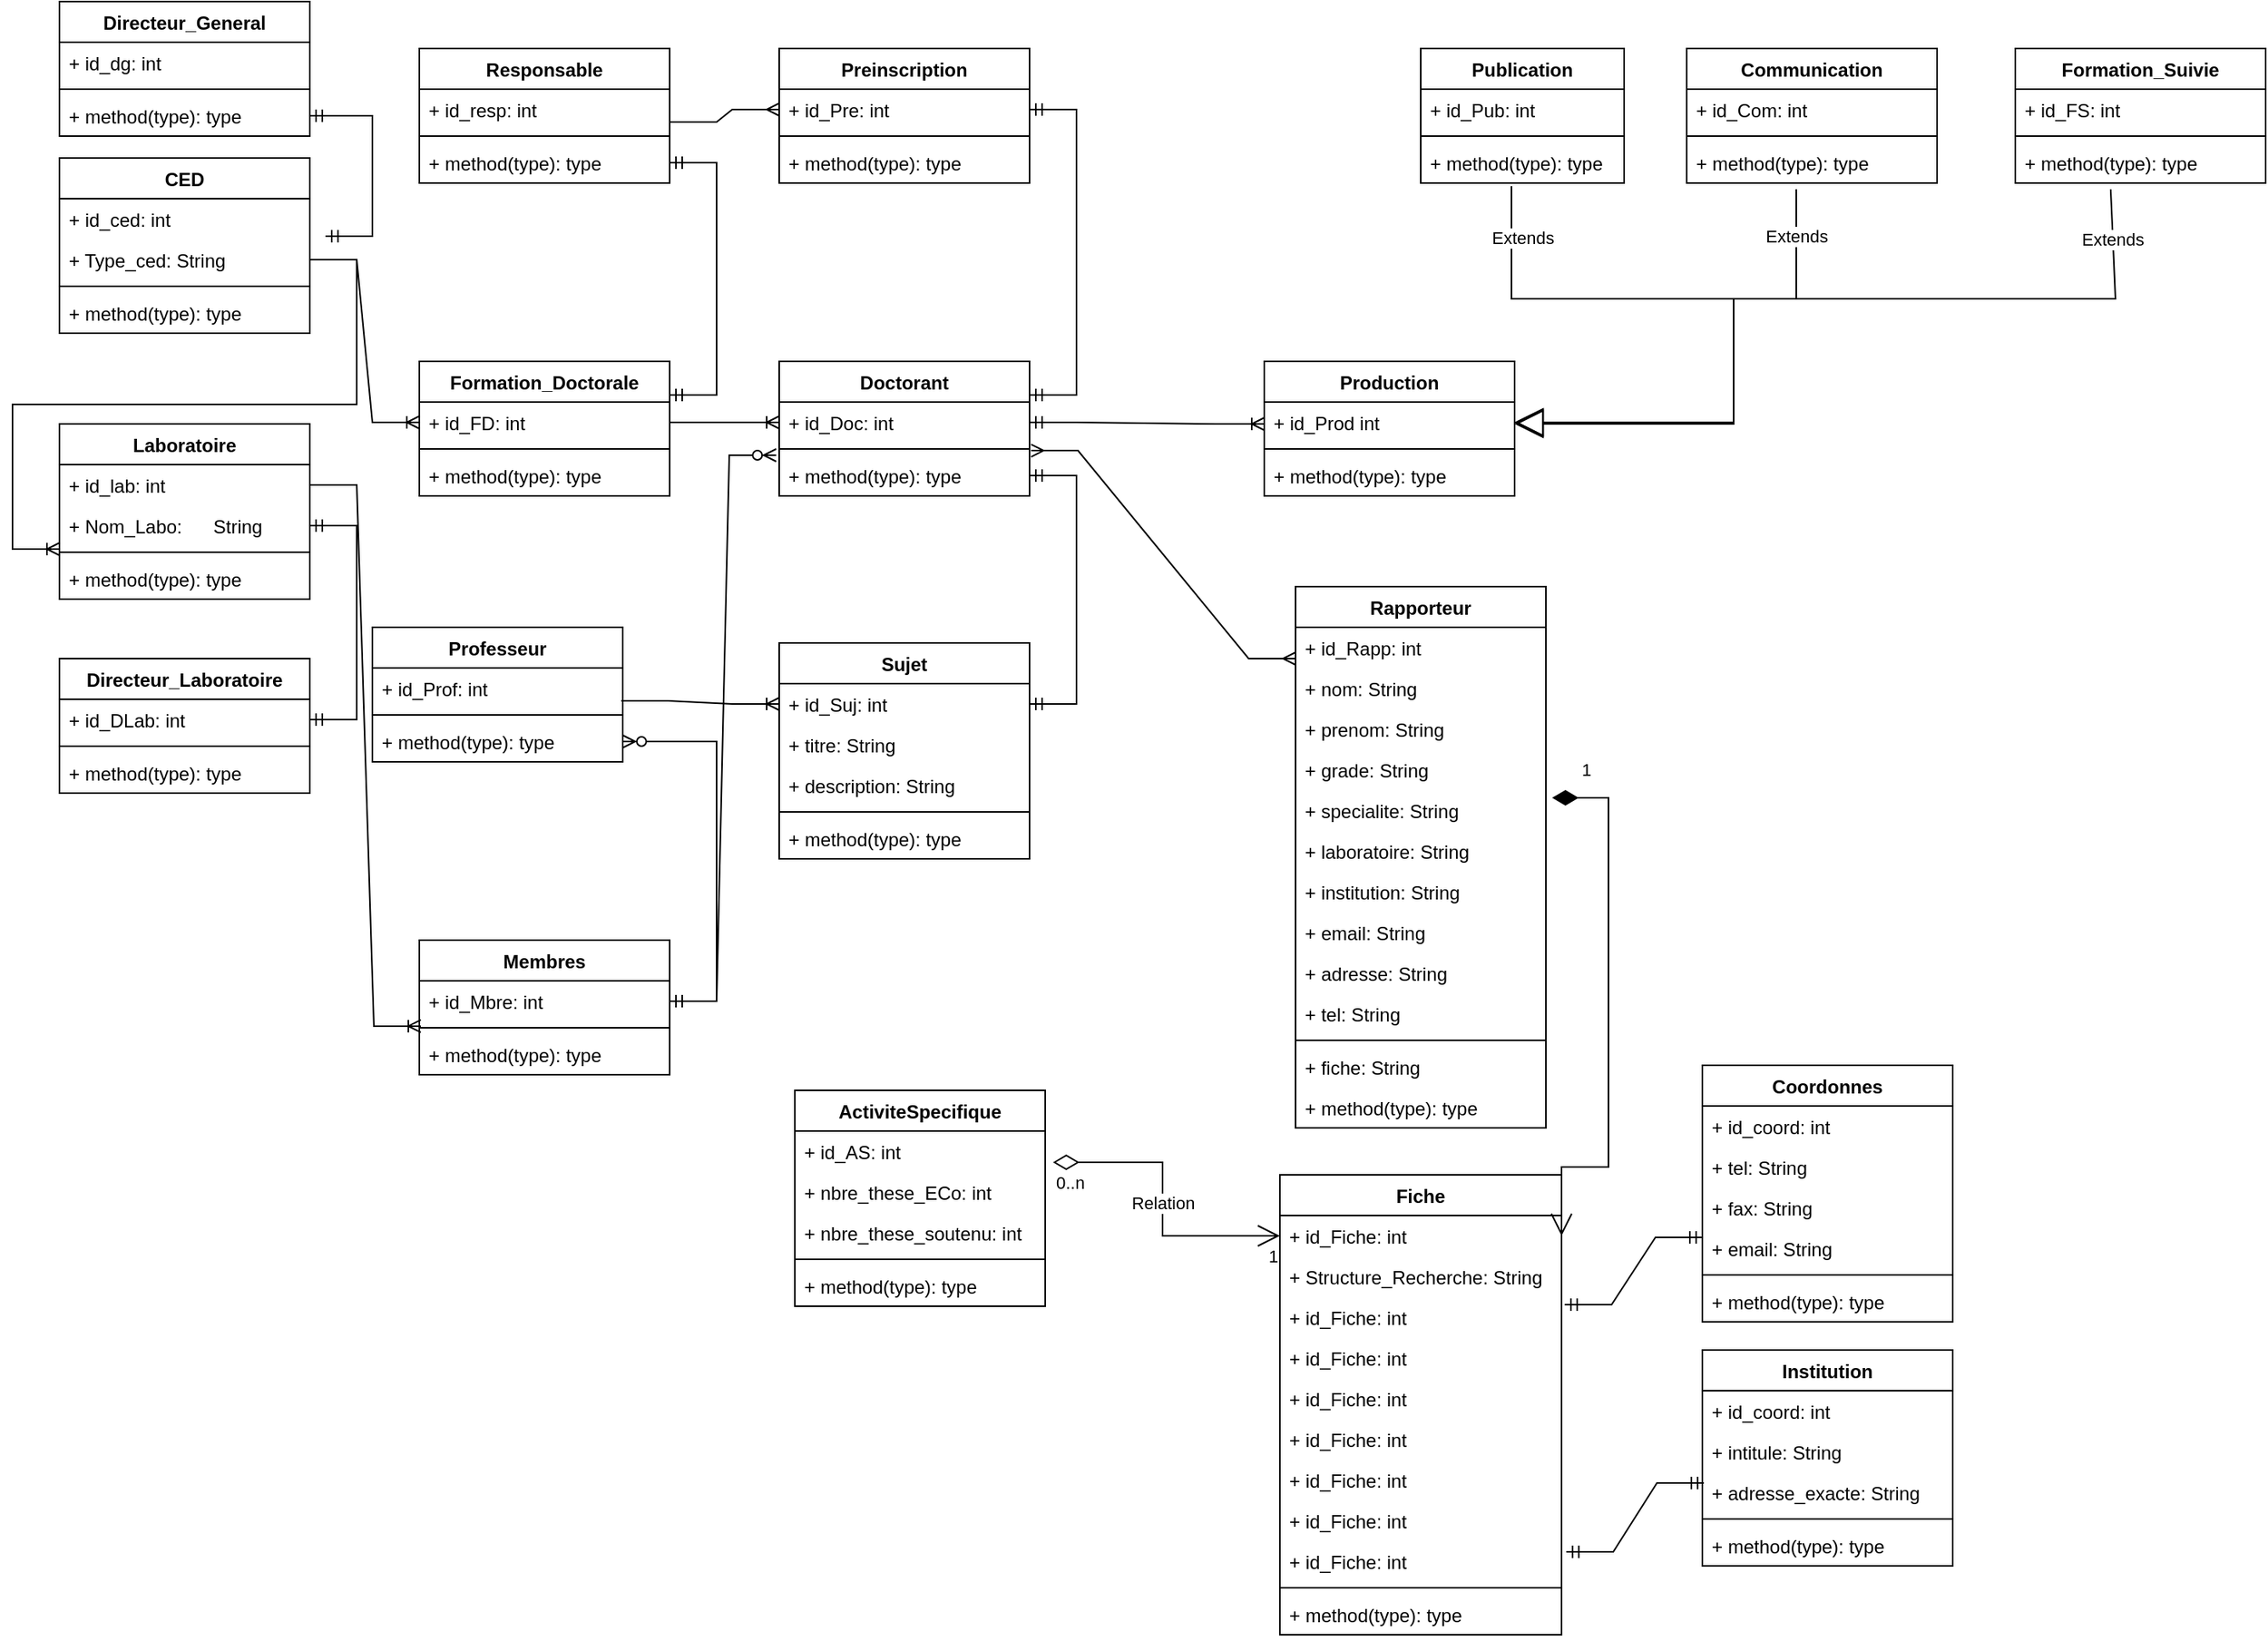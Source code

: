 <mxfile version="17.1.2" type="github"><diagram id="zbmAbCe8-U-l0-in80cV" name="Page-1"><mxGraphModel dx="1695" dy="450" grid="1" gridSize="10" guides="1" tooltips="1" connect="1" arrows="1" fold="1" page="1" pageScale="1" pageWidth="827" pageHeight="1169" math="0" shadow="0"><root><mxCell id="0"/><mxCell id="1" parent="0"/><mxCell id="68MeUXa5rMso412ec3Wg-1" value="Responsable" style="swimlane;fontStyle=1;align=center;verticalAlign=top;childLayout=stackLayout;horizontal=1;startSize=26;horizontalStack=0;resizeParent=1;resizeParentMax=0;resizeLast=0;collapsible=1;marginBottom=0;" vertex="1" parent="1"><mxGeometry x="40" y="190" width="160" height="86" as="geometry"/></mxCell><mxCell id="68MeUXa5rMso412ec3Wg-2" value="+ id_resp: int" style="text;strokeColor=none;fillColor=none;align=left;verticalAlign=top;spacingLeft=4;spacingRight=4;overflow=hidden;rotatable=0;points=[[0,0.5],[1,0.5]];portConstraint=eastwest;" vertex="1" parent="68MeUXa5rMso412ec3Wg-1"><mxGeometry y="26" width="160" height="26" as="geometry"/></mxCell><mxCell id="68MeUXa5rMso412ec3Wg-3" value="" style="line;strokeWidth=1;fillColor=none;align=left;verticalAlign=middle;spacingTop=-1;spacingLeft=3;spacingRight=3;rotatable=0;labelPosition=right;points=[];portConstraint=eastwest;" vertex="1" parent="68MeUXa5rMso412ec3Wg-1"><mxGeometry y="52" width="160" height="8" as="geometry"/></mxCell><mxCell id="68MeUXa5rMso412ec3Wg-4" value="+ method(type): type" style="text;strokeColor=none;fillColor=none;align=left;verticalAlign=top;spacingLeft=4;spacingRight=4;overflow=hidden;rotatable=0;points=[[0,0.5],[1,0.5]];portConstraint=eastwest;" vertex="1" parent="68MeUXa5rMso412ec3Wg-1"><mxGeometry y="60" width="160" height="26" as="geometry"/></mxCell><mxCell id="68MeUXa5rMso412ec3Wg-5" value="Preinscription" style="swimlane;fontStyle=1;align=center;verticalAlign=top;childLayout=stackLayout;horizontal=1;startSize=26;horizontalStack=0;resizeParent=1;resizeParentMax=0;resizeLast=0;collapsible=1;marginBottom=0;" vertex="1" parent="1"><mxGeometry x="270" y="190" width="160" height="86" as="geometry"/></mxCell><mxCell id="68MeUXa5rMso412ec3Wg-6" value="+ id_Pre: int" style="text;strokeColor=none;fillColor=none;align=left;verticalAlign=top;spacingLeft=4;spacingRight=4;overflow=hidden;rotatable=0;points=[[0,0.5],[1,0.5]];portConstraint=eastwest;" vertex="1" parent="68MeUXa5rMso412ec3Wg-5"><mxGeometry y="26" width="160" height="26" as="geometry"/></mxCell><mxCell id="68MeUXa5rMso412ec3Wg-7" value="" style="line;strokeWidth=1;fillColor=none;align=left;verticalAlign=middle;spacingTop=-1;spacingLeft=3;spacingRight=3;rotatable=0;labelPosition=right;points=[];portConstraint=eastwest;" vertex="1" parent="68MeUXa5rMso412ec3Wg-5"><mxGeometry y="52" width="160" height="8" as="geometry"/></mxCell><mxCell id="68MeUXa5rMso412ec3Wg-8" value="+ method(type): type" style="text;strokeColor=none;fillColor=none;align=left;verticalAlign=top;spacingLeft=4;spacingRight=4;overflow=hidden;rotatable=0;points=[[0,0.5],[1,0.5]];portConstraint=eastwest;" vertex="1" parent="68MeUXa5rMso412ec3Wg-5"><mxGeometry y="60" width="160" height="26" as="geometry"/></mxCell><mxCell id="68MeUXa5rMso412ec3Wg-9" value="Publication" style="swimlane;fontStyle=1;align=center;verticalAlign=top;childLayout=stackLayout;horizontal=1;startSize=26;horizontalStack=0;resizeParent=1;resizeParentMax=0;resizeLast=0;collapsible=1;marginBottom=0;" vertex="1" parent="1"><mxGeometry x="680" y="190" width="130" height="86" as="geometry"/></mxCell><mxCell id="68MeUXa5rMso412ec3Wg-10" value="+ id_Pub: int" style="text;strokeColor=none;fillColor=none;align=left;verticalAlign=top;spacingLeft=4;spacingRight=4;overflow=hidden;rotatable=0;points=[[0,0.5],[1,0.5]];portConstraint=eastwest;" vertex="1" parent="68MeUXa5rMso412ec3Wg-9"><mxGeometry y="26" width="130" height="26" as="geometry"/></mxCell><mxCell id="68MeUXa5rMso412ec3Wg-11" value="" style="line;strokeWidth=1;fillColor=none;align=left;verticalAlign=middle;spacingTop=-1;spacingLeft=3;spacingRight=3;rotatable=0;labelPosition=right;points=[];portConstraint=eastwest;" vertex="1" parent="68MeUXa5rMso412ec3Wg-9"><mxGeometry y="52" width="130" height="8" as="geometry"/></mxCell><mxCell id="68MeUXa5rMso412ec3Wg-12" value="+ method(type): type" style="text;strokeColor=none;fillColor=none;align=left;verticalAlign=top;spacingLeft=4;spacingRight=4;overflow=hidden;rotatable=0;points=[[0,0.5],[1,0.5]];portConstraint=eastwest;" vertex="1" parent="68MeUXa5rMso412ec3Wg-9"><mxGeometry y="60" width="130" height="26" as="geometry"/></mxCell><mxCell id="68MeUXa5rMso412ec3Wg-13" value="Communication" style="swimlane;fontStyle=1;align=center;verticalAlign=top;childLayout=stackLayout;horizontal=1;startSize=26;horizontalStack=0;resizeParent=1;resizeParentMax=0;resizeLast=0;collapsible=1;marginBottom=0;" vertex="1" parent="1"><mxGeometry x="850" y="190" width="160" height="86" as="geometry"/></mxCell><mxCell id="68MeUXa5rMso412ec3Wg-14" value="+ id_Com: int" style="text;strokeColor=none;fillColor=none;align=left;verticalAlign=top;spacingLeft=4;spacingRight=4;overflow=hidden;rotatable=0;points=[[0,0.5],[1,0.5]];portConstraint=eastwest;" vertex="1" parent="68MeUXa5rMso412ec3Wg-13"><mxGeometry y="26" width="160" height="26" as="geometry"/></mxCell><mxCell id="68MeUXa5rMso412ec3Wg-15" value="" style="line;strokeWidth=1;fillColor=none;align=left;verticalAlign=middle;spacingTop=-1;spacingLeft=3;spacingRight=3;rotatable=0;labelPosition=right;points=[];portConstraint=eastwest;" vertex="1" parent="68MeUXa5rMso412ec3Wg-13"><mxGeometry y="52" width="160" height="8" as="geometry"/></mxCell><mxCell id="68MeUXa5rMso412ec3Wg-16" value="+ method(type): type" style="text;strokeColor=none;fillColor=none;align=left;verticalAlign=top;spacingLeft=4;spacingRight=4;overflow=hidden;rotatable=0;points=[[0,0.5],[1,0.5]];portConstraint=eastwest;" vertex="1" parent="68MeUXa5rMso412ec3Wg-13"><mxGeometry y="60" width="160" height="26" as="geometry"/></mxCell><mxCell id="68MeUXa5rMso412ec3Wg-17" value="Formation_Suivie" style="swimlane;fontStyle=1;align=center;verticalAlign=top;childLayout=stackLayout;horizontal=1;startSize=26;horizontalStack=0;resizeParent=1;resizeParentMax=0;resizeLast=0;collapsible=1;marginBottom=0;" vertex="1" parent="1"><mxGeometry x="1060" y="190" width="160" height="86" as="geometry"/></mxCell><mxCell id="68MeUXa5rMso412ec3Wg-18" value="+ id_FS: int" style="text;strokeColor=none;fillColor=none;align=left;verticalAlign=top;spacingLeft=4;spacingRight=4;overflow=hidden;rotatable=0;points=[[0,0.5],[1,0.5]];portConstraint=eastwest;" vertex="1" parent="68MeUXa5rMso412ec3Wg-17"><mxGeometry y="26" width="160" height="26" as="geometry"/></mxCell><mxCell id="68MeUXa5rMso412ec3Wg-19" value="" style="line;strokeWidth=1;fillColor=none;align=left;verticalAlign=middle;spacingTop=-1;spacingLeft=3;spacingRight=3;rotatable=0;labelPosition=right;points=[];portConstraint=eastwest;" vertex="1" parent="68MeUXa5rMso412ec3Wg-17"><mxGeometry y="52" width="160" height="8" as="geometry"/></mxCell><mxCell id="68MeUXa5rMso412ec3Wg-20" value="+ method(type): type" style="text;strokeColor=none;fillColor=none;align=left;verticalAlign=top;spacingLeft=4;spacingRight=4;overflow=hidden;rotatable=0;points=[[0,0.5],[1,0.5]];portConstraint=eastwest;" vertex="1" parent="68MeUXa5rMso412ec3Wg-17"><mxGeometry y="60" width="160" height="26" as="geometry"/></mxCell><mxCell id="68MeUXa5rMso412ec3Wg-21" value="Formation_Doctorale" style="swimlane;fontStyle=1;align=center;verticalAlign=top;childLayout=stackLayout;horizontal=1;startSize=26;horizontalStack=0;resizeParent=1;resizeParentMax=0;resizeLast=0;collapsible=1;marginBottom=0;" vertex="1" parent="1"><mxGeometry x="40" y="390" width="160" height="86" as="geometry"/></mxCell><mxCell id="68MeUXa5rMso412ec3Wg-22" value="+ id_FD: int" style="text;strokeColor=none;fillColor=none;align=left;verticalAlign=top;spacingLeft=4;spacingRight=4;overflow=hidden;rotatable=0;points=[[0,0.5],[1,0.5]];portConstraint=eastwest;" vertex="1" parent="68MeUXa5rMso412ec3Wg-21"><mxGeometry y="26" width="160" height="26" as="geometry"/></mxCell><mxCell id="68MeUXa5rMso412ec3Wg-23" value="" style="line;strokeWidth=1;fillColor=none;align=left;verticalAlign=middle;spacingTop=-1;spacingLeft=3;spacingRight=3;rotatable=0;labelPosition=right;points=[];portConstraint=eastwest;" vertex="1" parent="68MeUXa5rMso412ec3Wg-21"><mxGeometry y="52" width="160" height="8" as="geometry"/></mxCell><mxCell id="68MeUXa5rMso412ec3Wg-24" value="+ method(type): type" style="text;strokeColor=none;fillColor=none;align=left;verticalAlign=top;spacingLeft=4;spacingRight=4;overflow=hidden;rotatable=0;points=[[0,0.5],[1,0.5]];portConstraint=eastwest;" vertex="1" parent="68MeUXa5rMso412ec3Wg-21"><mxGeometry y="60" width="160" height="26" as="geometry"/></mxCell><mxCell id="68MeUXa5rMso412ec3Wg-25" value="Doctorant" style="swimlane;fontStyle=1;align=center;verticalAlign=top;childLayout=stackLayout;horizontal=1;startSize=26;horizontalStack=0;resizeParent=1;resizeParentMax=0;resizeLast=0;collapsible=1;marginBottom=0;" vertex="1" parent="1"><mxGeometry x="270" y="390" width="160" height="86" as="geometry"/></mxCell><mxCell id="68MeUXa5rMso412ec3Wg-26" value="+ id_Doc: int" style="text;strokeColor=none;fillColor=none;align=left;verticalAlign=top;spacingLeft=4;spacingRight=4;overflow=hidden;rotatable=0;points=[[0,0.5],[1,0.5]];portConstraint=eastwest;" vertex="1" parent="68MeUXa5rMso412ec3Wg-25"><mxGeometry y="26" width="160" height="26" as="geometry"/></mxCell><mxCell id="68MeUXa5rMso412ec3Wg-27" value="" style="line;strokeWidth=1;fillColor=none;align=left;verticalAlign=middle;spacingTop=-1;spacingLeft=3;spacingRight=3;rotatable=0;labelPosition=right;points=[];portConstraint=eastwest;" vertex="1" parent="68MeUXa5rMso412ec3Wg-25"><mxGeometry y="52" width="160" height="8" as="geometry"/></mxCell><mxCell id="68MeUXa5rMso412ec3Wg-28" value="+ method(type): type" style="text;strokeColor=none;fillColor=none;align=left;verticalAlign=top;spacingLeft=4;spacingRight=4;overflow=hidden;rotatable=0;points=[[0,0.5],[1,0.5]];portConstraint=eastwest;" vertex="1" parent="68MeUXa5rMso412ec3Wg-25"><mxGeometry y="60" width="160" height="26" as="geometry"/></mxCell><mxCell id="68MeUXa5rMso412ec3Wg-29" value="Production" style="swimlane;fontStyle=1;align=center;verticalAlign=top;childLayout=stackLayout;horizontal=1;startSize=26;horizontalStack=0;resizeParent=1;resizeParentMax=0;resizeLast=0;collapsible=1;marginBottom=0;" vertex="1" parent="1"><mxGeometry x="580" y="390" width="160" height="86" as="geometry"/></mxCell><mxCell id="68MeUXa5rMso412ec3Wg-30" value="+ id_Prod int" style="text;strokeColor=none;fillColor=none;align=left;verticalAlign=top;spacingLeft=4;spacingRight=4;overflow=hidden;rotatable=0;points=[[0,0.5],[1,0.5]];portConstraint=eastwest;" vertex="1" parent="68MeUXa5rMso412ec3Wg-29"><mxGeometry y="26" width="160" height="26" as="geometry"/></mxCell><mxCell id="68MeUXa5rMso412ec3Wg-31" value="" style="line;strokeWidth=1;fillColor=none;align=left;verticalAlign=middle;spacingTop=-1;spacingLeft=3;spacingRight=3;rotatable=0;labelPosition=right;points=[];portConstraint=eastwest;" vertex="1" parent="68MeUXa5rMso412ec3Wg-29"><mxGeometry y="52" width="160" height="8" as="geometry"/></mxCell><mxCell id="68MeUXa5rMso412ec3Wg-32" value="+ method(type): type" style="text;strokeColor=none;fillColor=none;align=left;verticalAlign=top;spacingLeft=4;spacingRight=4;overflow=hidden;rotatable=0;points=[[0,0.5],[1,0.5]];portConstraint=eastwest;" vertex="1" parent="68MeUXa5rMso412ec3Wg-29"><mxGeometry y="60" width="160" height="26" as="geometry"/></mxCell><mxCell id="68MeUXa5rMso412ec3Wg-33" value="Professeur" style="swimlane;fontStyle=1;align=center;verticalAlign=top;childLayout=stackLayout;horizontal=1;startSize=26;horizontalStack=0;resizeParent=1;resizeParentMax=0;resizeLast=0;collapsible=1;marginBottom=0;" vertex="1" parent="1"><mxGeometry x="10" y="560" width="160" height="86" as="geometry"/></mxCell><mxCell id="68MeUXa5rMso412ec3Wg-34" value="+ id_Prof: int" style="text;strokeColor=none;fillColor=none;align=left;verticalAlign=top;spacingLeft=4;spacingRight=4;overflow=hidden;rotatable=0;points=[[0,0.5],[1,0.5]];portConstraint=eastwest;" vertex="1" parent="68MeUXa5rMso412ec3Wg-33"><mxGeometry y="26" width="160" height="26" as="geometry"/></mxCell><mxCell id="68MeUXa5rMso412ec3Wg-35" value="" style="line;strokeWidth=1;fillColor=none;align=left;verticalAlign=middle;spacingTop=-1;spacingLeft=3;spacingRight=3;rotatable=0;labelPosition=right;points=[];portConstraint=eastwest;" vertex="1" parent="68MeUXa5rMso412ec3Wg-33"><mxGeometry y="52" width="160" height="8" as="geometry"/></mxCell><mxCell id="68MeUXa5rMso412ec3Wg-36" value="+ method(type): type" style="text;strokeColor=none;fillColor=none;align=left;verticalAlign=top;spacingLeft=4;spacingRight=4;overflow=hidden;rotatable=0;points=[[0,0.5],[1,0.5]];portConstraint=eastwest;" vertex="1" parent="68MeUXa5rMso412ec3Wg-33"><mxGeometry y="60" width="160" height="26" as="geometry"/></mxCell><mxCell id="68MeUXa5rMso412ec3Wg-37" value="Sujet" style="swimlane;fontStyle=1;align=center;verticalAlign=top;childLayout=stackLayout;horizontal=1;startSize=26;horizontalStack=0;resizeParent=1;resizeParentMax=0;resizeLast=0;collapsible=1;marginBottom=0;" vertex="1" parent="1"><mxGeometry x="270" y="570" width="160" height="138" as="geometry"/></mxCell><mxCell id="68MeUXa5rMso412ec3Wg-38" value="+ id_Suj: int" style="text;strokeColor=none;fillColor=none;align=left;verticalAlign=top;spacingLeft=4;spacingRight=4;overflow=hidden;rotatable=0;points=[[0,0.5],[1,0.5]];portConstraint=eastwest;" vertex="1" parent="68MeUXa5rMso412ec3Wg-37"><mxGeometry y="26" width="160" height="26" as="geometry"/></mxCell><mxCell id="68MeUXa5rMso412ec3Wg-39" value="+ titre: String" style="text;strokeColor=none;fillColor=none;align=left;verticalAlign=top;spacingLeft=4;spacingRight=4;overflow=hidden;rotatable=0;points=[[0,0.5],[1,0.5]];portConstraint=eastwest;" vertex="1" parent="68MeUXa5rMso412ec3Wg-37"><mxGeometry y="52" width="160" height="26" as="geometry"/></mxCell><mxCell id="68MeUXa5rMso412ec3Wg-40" value="+ description: String" style="text;strokeColor=none;fillColor=none;align=left;verticalAlign=top;spacingLeft=4;spacingRight=4;overflow=hidden;rotatable=0;points=[[0,0.5],[1,0.5]];portConstraint=eastwest;" vertex="1" parent="68MeUXa5rMso412ec3Wg-37"><mxGeometry y="78" width="160" height="26" as="geometry"/></mxCell><mxCell id="68MeUXa5rMso412ec3Wg-41" value="" style="line;strokeWidth=1;fillColor=none;align=left;verticalAlign=middle;spacingTop=-1;spacingLeft=3;spacingRight=3;rotatable=0;labelPosition=right;points=[];portConstraint=eastwest;" vertex="1" parent="68MeUXa5rMso412ec3Wg-37"><mxGeometry y="104" width="160" height="8" as="geometry"/></mxCell><mxCell id="68MeUXa5rMso412ec3Wg-42" value="+ method(type): type" style="text;strokeColor=none;fillColor=none;align=left;verticalAlign=top;spacingLeft=4;spacingRight=4;overflow=hidden;rotatable=0;points=[[0,0.5],[1,0.5]];portConstraint=eastwest;" vertex="1" parent="68MeUXa5rMso412ec3Wg-37"><mxGeometry y="112" width="160" height="26" as="geometry"/></mxCell><mxCell id="68MeUXa5rMso412ec3Wg-43" value="Rapporteur" style="swimlane;fontStyle=1;align=center;verticalAlign=top;childLayout=stackLayout;horizontal=1;startSize=26;horizontalStack=0;resizeParent=1;resizeParentMax=0;resizeLast=0;collapsible=1;marginBottom=0;" vertex="1" parent="1"><mxGeometry x="600" y="534" width="160" height="346" as="geometry"/></mxCell><mxCell id="68MeUXa5rMso412ec3Wg-44" value="+ id_Rapp: int" style="text;strokeColor=none;fillColor=none;align=left;verticalAlign=top;spacingLeft=4;spacingRight=4;overflow=hidden;rotatable=0;points=[[0,0.5],[1,0.5]];portConstraint=eastwest;" vertex="1" parent="68MeUXa5rMso412ec3Wg-43"><mxGeometry y="26" width="160" height="26" as="geometry"/></mxCell><mxCell id="68MeUXa5rMso412ec3Wg-45" value="+ nom: String" style="text;strokeColor=none;fillColor=none;align=left;verticalAlign=top;spacingLeft=4;spacingRight=4;overflow=hidden;rotatable=0;points=[[0,0.5],[1,0.5]];portConstraint=eastwest;" vertex="1" parent="68MeUXa5rMso412ec3Wg-43"><mxGeometry y="52" width="160" height="26" as="geometry"/></mxCell><mxCell id="68MeUXa5rMso412ec3Wg-46" value="+ prenom: String" style="text;strokeColor=none;fillColor=none;align=left;verticalAlign=top;spacingLeft=4;spacingRight=4;overflow=hidden;rotatable=0;points=[[0,0.5],[1,0.5]];portConstraint=eastwest;" vertex="1" parent="68MeUXa5rMso412ec3Wg-43"><mxGeometry y="78" width="160" height="26" as="geometry"/></mxCell><mxCell id="68MeUXa5rMso412ec3Wg-47" value="+ grade: String" style="text;strokeColor=none;fillColor=none;align=left;verticalAlign=top;spacingLeft=4;spacingRight=4;overflow=hidden;rotatable=0;points=[[0,0.5],[1,0.5]];portConstraint=eastwest;" vertex="1" parent="68MeUXa5rMso412ec3Wg-43"><mxGeometry y="104" width="160" height="26" as="geometry"/></mxCell><mxCell id="68MeUXa5rMso412ec3Wg-48" value="+ specialite: String" style="text;strokeColor=none;fillColor=none;align=left;verticalAlign=top;spacingLeft=4;spacingRight=4;overflow=hidden;rotatable=0;points=[[0,0.5],[1,0.5]];portConstraint=eastwest;" vertex="1" parent="68MeUXa5rMso412ec3Wg-43"><mxGeometry y="130" width="160" height="26" as="geometry"/></mxCell><mxCell id="68MeUXa5rMso412ec3Wg-49" value="+ laboratoire: String" style="text;strokeColor=none;fillColor=none;align=left;verticalAlign=top;spacingLeft=4;spacingRight=4;overflow=hidden;rotatable=0;points=[[0,0.5],[1,0.5]];portConstraint=eastwest;" vertex="1" parent="68MeUXa5rMso412ec3Wg-43"><mxGeometry y="156" width="160" height="26" as="geometry"/></mxCell><mxCell id="68MeUXa5rMso412ec3Wg-50" value="+ institution: String" style="text;strokeColor=none;fillColor=none;align=left;verticalAlign=top;spacingLeft=4;spacingRight=4;overflow=hidden;rotatable=0;points=[[0,0.5],[1,0.5]];portConstraint=eastwest;" vertex="1" parent="68MeUXa5rMso412ec3Wg-43"><mxGeometry y="182" width="160" height="26" as="geometry"/></mxCell><mxCell id="68MeUXa5rMso412ec3Wg-51" value="+ email: String" style="text;strokeColor=none;fillColor=none;align=left;verticalAlign=top;spacingLeft=4;spacingRight=4;overflow=hidden;rotatable=0;points=[[0,0.5],[1,0.5]];portConstraint=eastwest;" vertex="1" parent="68MeUXa5rMso412ec3Wg-43"><mxGeometry y="208" width="160" height="26" as="geometry"/></mxCell><mxCell id="68MeUXa5rMso412ec3Wg-52" value="+ adresse: String" style="text;strokeColor=none;fillColor=none;align=left;verticalAlign=top;spacingLeft=4;spacingRight=4;overflow=hidden;rotatable=0;points=[[0,0.5],[1,0.5]];portConstraint=eastwest;" vertex="1" parent="68MeUXa5rMso412ec3Wg-43"><mxGeometry y="234" width="160" height="26" as="geometry"/></mxCell><mxCell id="68MeUXa5rMso412ec3Wg-53" value="+ tel: String" style="text;strokeColor=none;fillColor=none;align=left;verticalAlign=top;spacingLeft=4;spacingRight=4;overflow=hidden;rotatable=0;points=[[0,0.5],[1,0.5]];portConstraint=eastwest;" vertex="1" parent="68MeUXa5rMso412ec3Wg-43"><mxGeometry y="260" width="160" height="26" as="geometry"/></mxCell><mxCell id="68MeUXa5rMso412ec3Wg-54" value="" style="line;strokeWidth=1;fillColor=none;align=left;verticalAlign=middle;spacingTop=-1;spacingLeft=3;spacingRight=3;rotatable=0;labelPosition=right;points=[];portConstraint=eastwest;" vertex="1" parent="68MeUXa5rMso412ec3Wg-43"><mxGeometry y="286" width="160" height="8" as="geometry"/></mxCell><mxCell id="68MeUXa5rMso412ec3Wg-55" value="+ fiche: String" style="text;strokeColor=none;fillColor=none;align=left;verticalAlign=top;spacingLeft=4;spacingRight=4;overflow=hidden;rotatable=0;points=[[0,0.5],[1,0.5]];portConstraint=eastwest;" vertex="1" parent="68MeUXa5rMso412ec3Wg-43"><mxGeometry y="294" width="160" height="26" as="geometry"/></mxCell><mxCell id="68MeUXa5rMso412ec3Wg-56" value="+ method(type): type" style="text;strokeColor=none;fillColor=none;align=left;verticalAlign=top;spacingLeft=4;spacingRight=4;overflow=hidden;rotatable=0;points=[[0,0.5],[1,0.5]];portConstraint=eastwest;" vertex="1" parent="68MeUXa5rMso412ec3Wg-43"><mxGeometry y="320" width="160" height="26" as="geometry"/></mxCell><mxCell id="68MeUXa5rMso412ec3Wg-57" value="Membres" style="swimlane;fontStyle=1;align=center;verticalAlign=top;childLayout=stackLayout;horizontal=1;startSize=26;horizontalStack=0;resizeParent=1;resizeParentMax=0;resizeLast=0;collapsible=1;marginBottom=0;" vertex="1" parent="1"><mxGeometry x="40" y="760" width="160" height="86" as="geometry"/></mxCell><mxCell id="68MeUXa5rMso412ec3Wg-58" value="+ id_Mbre: int" style="text;strokeColor=none;fillColor=none;align=left;verticalAlign=top;spacingLeft=4;spacingRight=4;overflow=hidden;rotatable=0;points=[[0,0.5],[1,0.5]];portConstraint=eastwest;" vertex="1" parent="68MeUXa5rMso412ec3Wg-57"><mxGeometry y="26" width="160" height="26" as="geometry"/></mxCell><mxCell id="68MeUXa5rMso412ec3Wg-59" value="" style="line;strokeWidth=1;fillColor=none;align=left;verticalAlign=middle;spacingTop=-1;spacingLeft=3;spacingRight=3;rotatable=0;labelPosition=right;points=[];portConstraint=eastwest;" vertex="1" parent="68MeUXa5rMso412ec3Wg-57"><mxGeometry y="52" width="160" height="8" as="geometry"/></mxCell><mxCell id="68MeUXa5rMso412ec3Wg-60" value="+ method(type): type" style="text;strokeColor=none;fillColor=none;align=left;verticalAlign=top;spacingLeft=4;spacingRight=4;overflow=hidden;rotatable=0;points=[[0,0.5],[1,0.5]];portConstraint=eastwest;" vertex="1" parent="68MeUXa5rMso412ec3Wg-57"><mxGeometry y="60" width="160" height="26" as="geometry"/></mxCell><mxCell id="68MeUXa5rMso412ec3Wg-61" value="ActiviteSpecifique" style="swimlane;fontStyle=1;align=center;verticalAlign=top;childLayout=stackLayout;horizontal=1;startSize=26;horizontalStack=0;resizeParent=1;resizeParentMax=0;resizeLast=0;collapsible=1;marginBottom=0;" vertex="1" parent="1"><mxGeometry x="280" y="856" width="160" height="138" as="geometry"/></mxCell><mxCell id="68MeUXa5rMso412ec3Wg-62" value="+ id_AS: int" style="text;strokeColor=none;fillColor=none;align=left;verticalAlign=top;spacingLeft=4;spacingRight=4;overflow=hidden;rotatable=0;points=[[0,0.5],[1,0.5]];portConstraint=eastwest;" vertex="1" parent="68MeUXa5rMso412ec3Wg-61"><mxGeometry y="26" width="160" height="26" as="geometry"/></mxCell><mxCell id="68MeUXa5rMso412ec3Wg-63" value="+ nbre_these_ECo: int" style="text;strokeColor=none;fillColor=none;align=left;verticalAlign=top;spacingLeft=4;spacingRight=4;overflow=hidden;rotatable=0;points=[[0,0.5],[1,0.5]];portConstraint=eastwest;" vertex="1" parent="68MeUXa5rMso412ec3Wg-61"><mxGeometry y="52" width="160" height="26" as="geometry"/></mxCell><mxCell id="68MeUXa5rMso412ec3Wg-64" value="+ nbre_these_soutenu: int" style="text;strokeColor=none;fillColor=none;align=left;verticalAlign=top;spacingLeft=4;spacingRight=4;overflow=hidden;rotatable=0;points=[[0,0.5],[1,0.5]];portConstraint=eastwest;" vertex="1" parent="68MeUXa5rMso412ec3Wg-61"><mxGeometry y="78" width="160" height="26" as="geometry"/></mxCell><mxCell id="68MeUXa5rMso412ec3Wg-65" value="" style="line;strokeWidth=1;fillColor=none;align=left;verticalAlign=middle;spacingTop=-1;spacingLeft=3;spacingRight=3;rotatable=0;labelPosition=right;points=[];portConstraint=eastwest;" vertex="1" parent="68MeUXa5rMso412ec3Wg-61"><mxGeometry y="104" width="160" height="8" as="geometry"/></mxCell><mxCell id="68MeUXa5rMso412ec3Wg-66" value="+ method(type): type" style="text;strokeColor=none;fillColor=none;align=left;verticalAlign=top;spacingLeft=4;spacingRight=4;overflow=hidden;rotatable=0;points=[[0,0.5],[1,0.5]];portConstraint=eastwest;" vertex="1" parent="68MeUXa5rMso412ec3Wg-61"><mxGeometry y="112" width="160" height="26" as="geometry"/></mxCell><mxCell id="68MeUXa5rMso412ec3Wg-67" value="Fiche" style="swimlane;fontStyle=1;align=center;verticalAlign=top;childLayout=stackLayout;horizontal=1;startSize=26;horizontalStack=0;resizeParent=1;resizeParentMax=0;resizeLast=0;collapsible=1;marginBottom=0;" vertex="1" parent="1"><mxGeometry x="590" y="910" width="180" height="294" as="geometry"/></mxCell><mxCell id="68MeUXa5rMso412ec3Wg-68" value="+ id_Fiche: int" style="text;strokeColor=none;fillColor=none;align=left;verticalAlign=top;spacingLeft=4;spacingRight=4;overflow=hidden;rotatable=0;points=[[0,0.5],[1,0.5]];portConstraint=eastwest;" vertex="1" parent="68MeUXa5rMso412ec3Wg-67"><mxGeometry y="26" width="180" height="26" as="geometry"/></mxCell><mxCell id="68MeUXa5rMso412ec3Wg-69" value="+ Structure_Recherche: String" style="text;strokeColor=none;fillColor=none;align=left;verticalAlign=top;spacingLeft=4;spacingRight=4;overflow=hidden;rotatable=0;points=[[0,0.5],[1,0.5]];portConstraint=eastwest;" vertex="1" parent="68MeUXa5rMso412ec3Wg-67"><mxGeometry y="52" width="180" height="26" as="geometry"/></mxCell><mxCell id="68MeUXa5rMso412ec3Wg-70" value="+ id_Fiche: int" style="text;strokeColor=none;fillColor=none;align=left;verticalAlign=top;spacingLeft=4;spacingRight=4;overflow=hidden;rotatable=0;points=[[0,0.5],[1,0.5]];portConstraint=eastwest;" vertex="1" parent="68MeUXa5rMso412ec3Wg-67"><mxGeometry y="78" width="180" height="26" as="geometry"/></mxCell><mxCell id="68MeUXa5rMso412ec3Wg-71" value="+ id_Fiche: int" style="text;strokeColor=none;fillColor=none;align=left;verticalAlign=top;spacingLeft=4;spacingRight=4;overflow=hidden;rotatable=0;points=[[0,0.5],[1,0.5]];portConstraint=eastwest;" vertex="1" parent="68MeUXa5rMso412ec3Wg-67"><mxGeometry y="104" width="180" height="26" as="geometry"/></mxCell><mxCell id="68MeUXa5rMso412ec3Wg-72" value="+ id_Fiche: int" style="text;strokeColor=none;fillColor=none;align=left;verticalAlign=top;spacingLeft=4;spacingRight=4;overflow=hidden;rotatable=0;points=[[0,0.5],[1,0.5]];portConstraint=eastwest;" vertex="1" parent="68MeUXa5rMso412ec3Wg-67"><mxGeometry y="130" width="180" height="26" as="geometry"/></mxCell><mxCell id="68MeUXa5rMso412ec3Wg-73" value="+ id_Fiche: int" style="text;strokeColor=none;fillColor=none;align=left;verticalAlign=top;spacingLeft=4;spacingRight=4;overflow=hidden;rotatable=0;points=[[0,0.5],[1,0.5]];portConstraint=eastwest;" vertex="1" parent="68MeUXa5rMso412ec3Wg-67"><mxGeometry y="156" width="180" height="26" as="geometry"/></mxCell><mxCell id="68MeUXa5rMso412ec3Wg-74" value="+ id_Fiche: int" style="text;strokeColor=none;fillColor=none;align=left;verticalAlign=top;spacingLeft=4;spacingRight=4;overflow=hidden;rotatable=0;points=[[0,0.5],[1,0.5]];portConstraint=eastwest;" vertex="1" parent="68MeUXa5rMso412ec3Wg-67"><mxGeometry y="182" width="180" height="26" as="geometry"/></mxCell><mxCell id="68MeUXa5rMso412ec3Wg-75" value="+ id_Fiche: int" style="text;strokeColor=none;fillColor=none;align=left;verticalAlign=top;spacingLeft=4;spacingRight=4;overflow=hidden;rotatable=0;points=[[0,0.5],[1,0.5]];portConstraint=eastwest;" vertex="1" parent="68MeUXa5rMso412ec3Wg-67"><mxGeometry y="208" width="180" height="26" as="geometry"/></mxCell><mxCell id="68MeUXa5rMso412ec3Wg-76" value="+ id_Fiche: int" style="text;strokeColor=none;fillColor=none;align=left;verticalAlign=top;spacingLeft=4;spacingRight=4;overflow=hidden;rotatable=0;points=[[0,0.5],[1,0.5]];portConstraint=eastwest;" vertex="1" parent="68MeUXa5rMso412ec3Wg-67"><mxGeometry y="234" width="180" height="26" as="geometry"/></mxCell><mxCell id="68MeUXa5rMso412ec3Wg-77" value="" style="line;strokeWidth=1;fillColor=none;align=left;verticalAlign=middle;spacingTop=-1;spacingLeft=3;spacingRight=3;rotatable=0;labelPosition=right;points=[];portConstraint=eastwest;" vertex="1" parent="68MeUXa5rMso412ec3Wg-67"><mxGeometry y="260" width="180" height="8" as="geometry"/></mxCell><mxCell id="68MeUXa5rMso412ec3Wg-78" value="+ method(type): type" style="text;strokeColor=none;fillColor=none;align=left;verticalAlign=top;spacingLeft=4;spacingRight=4;overflow=hidden;rotatable=0;points=[[0,0.5],[1,0.5]];portConstraint=eastwest;" vertex="1" parent="68MeUXa5rMso412ec3Wg-67"><mxGeometry y="268" width="180" height="26" as="geometry"/></mxCell><mxCell id="68MeUXa5rMso412ec3Wg-79" value="Extends" style="endArrow=block;endSize=16;endFill=0;html=1;rounded=0;exitX=0.446;exitY=1.077;exitDx=0;exitDy=0;exitPerimeter=0;entryX=1;entryY=0.5;entryDx=0;entryDy=0;" edge="1" parent="1" source="68MeUXa5rMso412ec3Wg-12" target="68MeUXa5rMso412ec3Wg-30"><mxGeometry x="-0.849" y="7" width="160" relative="1" as="geometry"><mxPoint x="740" y="290" as="sourcePoint"/><mxPoint x="738" y="430" as="targetPoint"/><Array as="points"><mxPoint x="738" y="350"/><mxPoint x="880" y="350"/><mxPoint x="880" y="429"/></Array><mxPoint as="offset"/></mxGeometry></mxCell><mxCell id="68MeUXa5rMso412ec3Wg-80" value="Extends" style="endArrow=block;endSize=16;endFill=0;html=1;rounded=0;entryX=1;entryY=0.5;entryDx=0;entryDy=0;" edge="1" parent="1" target="68MeUXa5rMso412ec3Wg-30"><mxGeometry x="-0.822" width="160" relative="1" as="geometry"><mxPoint x="920" y="280" as="sourcePoint"/><mxPoint x="680" y="470" as="targetPoint"/><Array as="points"><mxPoint x="920" y="350"/><mxPoint x="880" y="350"/><mxPoint x="880" y="429"/></Array><mxPoint as="offset"/></mxGeometry></mxCell><mxCell id="68MeUXa5rMso412ec3Wg-81" value="Extends" style="endArrow=block;endSize=16;endFill=0;html=1;rounded=0;exitX=0.381;exitY=1.154;exitDx=0;exitDy=0;exitPerimeter=0;" edge="1" parent="1" source="68MeUXa5rMso412ec3Wg-20"><mxGeometry x="-0.88" width="160" relative="1" as="geometry"><mxPoint x="1124" y="300" as="sourcePoint"/><mxPoint x="740" y="430" as="targetPoint"/><Array as="points"><mxPoint x="1124" y="350"/><mxPoint x="880" y="350"/><mxPoint x="880" y="430"/></Array><mxPoint as="offset"/></mxGeometry></mxCell><mxCell id="68MeUXa5rMso412ec3Wg-82" value="" style="edgeStyle=entityRelationEdgeStyle;fontSize=12;html=1;endArrow=ERoneToMany;rounded=0;entryX=0;entryY=0.5;entryDx=0;entryDy=0;exitX=0.994;exitY=0.808;exitDx=0;exitDy=0;exitPerimeter=0;" edge="1" parent="1" source="68MeUXa5rMso412ec3Wg-34" target="68MeUXa5rMso412ec3Wg-38"><mxGeometry width="100" height="100" relative="1" as="geometry"><mxPoint x="180" y="760" as="sourcePoint"/><mxPoint x="280" y="660" as="targetPoint"/></mxGeometry></mxCell><mxCell id="68MeUXa5rMso412ec3Wg-83" value="" style="edgeStyle=entityRelationEdgeStyle;fontSize=12;html=1;endArrow=ERmany;startArrow=ERmany;rounded=0;entryX=0;entryY=0.769;entryDx=0;entryDy=0;entryPerimeter=0;exitX=1.006;exitY=-0.115;exitDx=0;exitDy=0;exitPerimeter=0;" edge="1" parent="1" source="68MeUXa5rMso412ec3Wg-28" target="68MeUXa5rMso412ec3Wg-44"><mxGeometry width="100" height="100" relative="1" as="geometry"><mxPoint x="380" y="580" as="sourcePoint"/><mxPoint x="480" y="480" as="targetPoint"/></mxGeometry></mxCell><mxCell id="68MeUXa5rMso412ec3Wg-84" value="" style="edgeStyle=entityRelationEdgeStyle;fontSize=12;html=1;endArrow=ERmany;rounded=0;entryX=0;entryY=0.5;entryDx=0;entryDy=0;exitX=1;exitY=0.808;exitDx=0;exitDy=0;exitPerimeter=0;" edge="1" parent="1" source="68MeUXa5rMso412ec3Wg-2" target="68MeUXa5rMso412ec3Wg-6"><mxGeometry width="100" height="100" relative="1" as="geometry"><mxPoint x="180" y="390" as="sourcePoint"/><mxPoint x="280" y="290" as="targetPoint"/></mxGeometry></mxCell><mxCell id="68MeUXa5rMso412ec3Wg-85" value="" style="edgeStyle=entityRelationEdgeStyle;fontSize=12;html=1;endArrow=ERoneToMany;rounded=0;entryX=0;entryY=0.5;entryDx=0;entryDy=0;exitX=1;exitY=0.5;exitDx=0;exitDy=0;" edge="1" parent="1" source="68MeUXa5rMso412ec3Wg-22" target="68MeUXa5rMso412ec3Wg-26"><mxGeometry width="100" height="100" relative="1" as="geometry"><mxPoint x="199.04" y="617.008" as="sourcePoint"/><mxPoint x="290" y="609" as="targetPoint"/></mxGeometry></mxCell><mxCell id="68MeUXa5rMso412ec3Wg-86" value="Relation" style="endArrow=open;html=1;endSize=12;startArrow=diamondThin;startSize=14;startFill=0;edgeStyle=orthogonalEdgeStyle;rounded=0;exitX=1.031;exitY=0.769;exitDx=0;exitDy=0;exitPerimeter=0;entryX=0;entryY=0.5;entryDx=0;entryDy=0;" edge="1" parent="1" source="68MeUXa5rMso412ec3Wg-62" target="68MeUXa5rMso412ec3Wg-68"><mxGeometry relative="1" as="geometry"><mxPoint x="340" y="888.5" as="sourcePoint"/><mxPoint x="500" y="888.5" as="targetPoint"/></mxGeometry></mxCell><mxCell id="68MeUXa5rMso412ec3Wg-87" value="0..n" style="edgeLabel;resizable=0;html=1;align=left;verticalAlign=top;" connectable="0" vertex="1" parent="68MeUXa5rMso412ec3Wg-86"><mxGeometry x="-1" relative="1" as="geometry"/></mxCell><mxCell id="68MeUXa5rMso412ec3Wg-88" value="1" style="edgeLabel;resizable=0;html=1;align=right;verticalAlign=top;" connectable="0" vertex="1" parent="68MeUXa5rMso412ec3Wg-86"><mxGeometry x="1" relative="1" as="geometry"/></mxCell><mxCell id="68MeUXa5rMso412ec3Wg-89" value="1" style="endArrow=open;html=1;endSize=12;startArrow=diamondThin;startSize=14;startFill=1;edgeStyle=orthogonalEdgeStyle;align=left;verticalAlign=bottom;rounded=0;entryX=1;entryY=0.5;entryDx=0;entryDy=0;exitX=1.025;exitY=0.192;exitDx=0;exitDy=0;exitPerimeter=0;" edge="1" parent="1" source="68MeUXa5rMso412ec3Wg-48" target="68MeUXa5rMso412ec3Wg-68"><mxGeometry x="-0.906" y="9" relative="1" as="geometry"><mxPoint x="580" y="680" as="sourcePoint"/><mxPoint x="640" y="770" as="targetPoint"/><Array as="points"><mxPoint x="800" y="669"/><mxPoint x="800" y="905"/></Array><mxPoint as="offset"/></mxGeometry></mxCell><mxCell id="68MeUXa5rMso412ec3Wg-90" value="" style="edgeStyle=entityRelationEdgeStyle;fontSize=12;html=1;endArrow=ERmandOne;startArrow=ERmandOne;rounded=0;exitX=1;exitY=0.5;exitDx=0;exitDy=0;" edge="1" parent="1" source="68MeUXa5rMso412ec3Wg-38" target="68MeUXa5rMso412ec3Wg-28"><mxGeometry width="100" height="100" relative="1" as="geometry"><mxPoint x="345" y="530" as="sourcePoint"/><mxPoint x="420" y="500" as="targetPoint"/></mxGeometry></mxCell><mxCell id="68MeUXa5rMso412ec3Wg-91" value="" style="edgeStyle=entityRelationEdgeStyle;fontSize=12;html=1;endArrow=ERmandOne;startArrow=ERmandOne;rounded=0;exitX=1;exitY=0.25;exitDx=0;exitDy=0;" edge="1" parent="1" source="68MeUXa5rMso412ec3Wg-21" target="68MeUXa5rMso412ec3Wg-4"><mxGeometry width="100" height="100" relative="1" as="geometry"><mxPoint x="100" y="380" as="sourcePoint"/><mxPoint x="200" y="280" as="targetPoint"/></mxGeometry></mxCell><mxCell id="68MeUXa5rMso412ec3Wg-92" value="" style="edgeStyle=entityRelationEdgeStyle;fontSize=12;html=1;endArrow=ERzeroToMany;startArrow=ERmandOne;rounded=0;entryX=1;entryY=0.5;entryDx=0;entryDy=0;" edge="1" parent="1" source="68MeUXa5rMso412ec3Wg-58" target="68MeUXa5rMso412ec3Wg-36"><mxGeometry width="100" height="100" relative="1" as="geometry"><mxPoint x="300" y="640" as="sourcePoint"/><mxPoint x="90" y="660" as="targetPoint"/></mxGeometry></mxCell><mxCell id="68MeUXa5rMso412ec3Wg-93" value="" style="edgeStyle=entityRelationEdgeStyle;fontSize=12;html=1;endArrow=ERzeroToMany;startArrow=ERmandOne;rounded=0;entryX=-0.012;entryY=0;entryDx=0;entryDy=0;entryPerimeter=0;exitX=1;exitY=0.5;exitDx=0;exitDy=0;" edge="1" parent="1" source="68MeUXa5rMso412ec3Wg-58" target="68MeUXa5rMso412ec3Wg-28"><mxGeometry width="100" height="100" relative="1" as="geometry"><mxPoint x="210" y="820" as="sourcePoint"/><mxPoint x="180" y="643" as="targetPoint"/></mxGeometry></mxCell><mxCell id="68MeUXa5rMso412ec3Wg-94" value="" style="edgeStyle=entityRelationEdgeStyle;fontSize=12;html=1;endArrow=ERmandOne;startArrow=ERmandOne;rounded=0;exitX=1;exitY=0.25;exitDx=0;exitDy=0;entryX=1;entryY=0.5;entryDx=0;entryDy=0;" edge="1" parent="1" source="68MeUXa5rMso412ec3Wg-25" target="68MeUXa5rMso412ec3Wg-6"><mxGeometry width="100" height="100" relative="1" as="geometry"><mxPoint x="340" y="390" as="sourcePoint"/><mxPoint x="370" y="310" as="targetPoint"/></mxGeometry></mxCell><mxCell id="68MeUXa5rMso412ec3Wg-95" value="" style="edgeStyle=entityRelationEdgeStyle;fontSize=12;html=1;endArrow=ERoneToMany;startArrow=ERmandOne;rounded=0;exitX=1;exitY=0.5;exitDx=0;exitDy=0;" edge="1" parent="1" source="68MeUXa5rMso412ec3Wg-26"><mxGeometry width="100" height="100" relative="1" as="geometry"><mxPoint x="480" y="530" as="sourcePoint"/><mxPoint x="580" y="430" as="targetPoint"/></mxGeometry></mxCell><mxCell id="68MeUXa5rMso412ec3Wg-96" value="Coordonnes" style="swimlane;fontStyle=1;align=center;verticalAlign=top;childLayout=stackLayout;horizontal=1;startSize=26;horizontalStack=0;resizeParent=1;resizeParentMax=0;resizeLast=0;collapsible=1;marginBottom=0;" vertex="1" parent="1"><mxGeometry x="860" y="840" width="160" height="164" as="geometry"/></mxCell><mxCell id="68MeUXa5rMso412ec3Wg-97" value="+ id_coord: int" style="text;strokeColor=none;fillColor=none;align=left;verticalAlign=top;spacingLeft=4;spacingRight=4;overflow=hidden;rotatable=0;points=[[0,0.5],[1,0.5]];portConstraint=eastwest;" vertex="1" parent="68MeUXa5rMso412ec3Wg-96"><mxGeometry y="26" width="160" height="26" as="geometry"/></mxCell><mxCell id="68MeUXa5rMso412ec3Wg-98" value="+ tel: String" style="text;strokeColor=none;fillColor=none;align=left;verticalAlign=top;spacingLeft=4;spacingRight=4;overflow=hidden;rotatable=0;points=[[0,0.5],[1,0.5]];portConstraint=eastwest;" vertex="1" parent="68MeUXa5rMso412ec3Wg-96"><mxGeometry y="52" width="160" height="26" as="geometry"/></mxCell><mxCell id="68MeUXa5rMso412ec3Wg-99" value="+ fax: String" style="text;strokeColor=none;fillColor=none;align=left;verticalAlign=top;spacingLeft=4;spacingRight=4;overflow=hidden;rotatable=0;points=[[0,0.5],[1,0.5]];portConstraint=eastwest;" vertex="1" parent="68MeUXa5rMso412ec3Wg-96"><mxGeometry y="78" width="160" height="26" as="geometry"/></mxCell><mxCell id="68MeUXa5rMso412ec3Wg-100" value="+ email: String" style="text;strokeColor=none;fillColor=none;align=left;verticalAlign=top;spacingLeft=4;spacingRight=4;overflow=hidden;rotatable=0;points=[[0,0.5],[1,0.5]];portConstraint=eastwest;" vertex="1" parent="68MeUXa5rMso412ec3Wg-96"><mxGeometry y="104" width="160" height="26" as="geometry"/></mxCell><mxCell id="68MeUXa5rMso412ec3Wg-101" value="" style="line;strokeWidth=1;fillColor=none;align=left;verticalAlign=middle;spacingTop=-1;spacingLeft=3;spacingRight=3;rotatable=0;labelPosition=right;points=[];portConstraint=eastwest;" vertex="1" parent="68MeUXa5rMso412ec3Wg-96"><mxGeometry y="130" width="160" height="8" as="geometry"/></mxCell><mxCell id="68MeUXa5rMso412ec3Wg-102" value="+ method(type): type" style="text;strokeColor=none;fillColor=none;align=left;verticalAlign=top;spacingLeft=4;spacingRight=4;overflow=hidden;rotatable=0;points=[[0,0.5],[1,0.5]];portConstraint=eastwest;" vertex="1" parent="68MeUXa5rMso412ec3Wg-96"><mxGeometry y="138" width="160" height="26" as="geometry"/></mxCell><mxCell id="68MeUXa5rMso412ec3Wg-103" value="Institution" style="swimlane;fontStyle=1;align=center;verticalAlign=top;childLayout=stackLayout;horizontal=1;startSize=26;horizontalStack=0;resizeParent=1;resizeParentMax=0;resizeLast=0;collapsible=1;marginBottom=0;" vertex="1" parent="1"><mxGeometry x="860" y="1022" width="160" height="138" as="geometry"/></mxCell><mxCell id="68MeUXa5rMso412ec3Wg-104" value="+ id_coord: int" style="text;strokeColor=none;fillColor=none;align=left;verticalAlign=top;spacingLeft=4;spacingRight=4;overflow=hidden;rotatable=0;points=[[0,0.5],[1,0.5]];portConstraint=eastwest;" vertex="1" parent="68MeUXa5rMso412ec3Wg-103"><mxGeometry y="26" width="160" height="26" as="geometry"/></mxCell><mxCell id="68MeUXa5rMso412ec3Wg-105" value="+ intitule: String" style="text;strokeColor=none;fillColor=none;align=left;verticalAlign=top;spacingLeft=4;spacingRight=4;overflow=hidden;rotatable=0;points=[[0,0.5],[1,0.5]];portConstraint=eastwest;" vertex="1" parent="68MeUXa5rMso412ec3Wg-103"><mxGeometry y="52" width="160" height="26" as="geometry"/></mxCell><mxCell id="68MeUXa5rMso412ec3Wg-106" value="+ adresse_exacte: String" style="text;strokeColor=none;fillColor=none;align=left;verticalAlign=top;spacingLeft=4;spacingRight=4;overflow=hidden;rotatable=0;points=[[0,0.5],[1,0.5]];portConstraint=eastwest;" vertex="1" parent="68MeUXa5rMso412ec3Wg-103"><mxGeometry y="78" width="160" height="26" as="geometry"/></mxCell><mxCell id="68MeUXa5rMso412ec3Wg-107" value="" style="line;strokeWidth=1;fillColor=none;align=left;verticalAlign=middle;spacingTop=-1;spacingLeft=3;spacingRight=3;rotatable=0;labelPosition=right;points=[];portConstraint=eastwest;" vertex="1" parent="68MeUXa5rMso412ec3Wg-103"><mxGeometry y="104" width="160" height="8" as="geometry"/></mxCell><mxCell id="68MeUXa5rMso412ec3Wg-108" value="+ method(type): type" style="text;strokeColor=none;fillColor=none;align=left;verticalAlign=top;spacingLeft=4;spacingRight=4;overflow=hidden;rotatable=0;points=[[0,0.5],[1,0.5]];portConstraint=eastwest;" vertex="1" parent="68MeUXa5rMso412ec3Wg-103"><mxGeometry y="112" width="160" height="26" as="geometry"/></mxCell><mxCell id="68MeUXa5rMso412ec3Wg-109" value="" style="edgeStyle=entityRelationEdgeStyle;fontSize=12;html=1;endArrow=ERmandOne;startArrow=ERmandOne;rounded=0;exitX=1.017;exitY=0.269;exitDx=0;exitDy=0;exitPerimeter=0;entryX=0.006;entryY=0.269;entryDx=0;entryDy=0;entryPerimeter=0;" edge="1" parent="1" source="68MeUXa5rMso412ec3Wg-76" target="68MeUXa5rMso412ec3Wg-106"><mxGeometry width="100" height="100" relative="1" as="geometry"><mxPoint x="770" y="983" as="sourcePoint"/><mxPoint x="840" y="1102" as="targetPoint"/></mxGeometry></mxCell><mxCell id="68MeUXa5rMso412ec3Wg-110" value="" style="edgeStyle=entityRelationEdgeStyle;fontSize=12;html=1;endArrow=ERmandOne;startArrow=ERmandOne;rounded=0;exitX=1.011;exitY=0.192;exitDx=0;exitDy=0;exitPerimeter=0;" edge="1" parent="1" source="68MeUXa5rMso412ec3Wg-70"><mxGeometry width="100" height="100" relative="1" as="geometry"><mxPoint x="783.06" y="1116.994" as="sourcePoint"/><mxPoint x="860" y="950" as="targetPoint"/></mxGeometry></mxCell><mxCell id="68MeUXa5rMso412ec3Wg-111" value="CED" style="swimlane;fontStyle=1;align=center;verticalAlign=top;childLayout=stackLayout;horizontal=1;startSize=26;horizontalStack=0;resizeParent=1;resizeParentMax=0;resizeLast=0;collapsible=1;marginBottom=0;" vertex="1" parent="1"><mxGeometry x="-190" y="260" width="160" height="112" as="geometry"/></mxCell><mxCell id="68MeUXa5rMso412ec3Wg-112" value="+ id_ced: int" style="text;strokeColor=none;fillColor=none;align=left;verticalAlign=top;spacingLeft=4;spacingRight=4;overflow=hidden;rotatable=0;points=[[0,0.5],[1,0.5]];portConstraint=eastwest;" vertex="1" parent="68MeUXa5rMso412ec3Wg-111"><mxGeometry y="26" width="160" height="26" as="geometry"/></mxCell><mxCell id="68MeUXa5rMso412ec3Wg-113" value="+ Type_ced: String" style="text;strokeColor=none;fillColor=none;align=left;verticalAlign=top;spacingLeft=4;spacingRight=4;overflow=hidden;rotatable=0;points=[[0,0.5],[1,0.5]];portConstraint=eastwest;" vertex="1" parent="68MeUXa5rMso412ec3Wg-111"><mxGeometry y="52" width="160" height="26" as="geometry"/></mxCell><mxCell id="68MeUXa5rMso412ec3Wg-114" value="" style="line;strokeWidth=1;fillColor=none;align=left;verticalAlign=middle;spacingTop=-1;spacingLeft=3;spacingRight=3;rotatable=0;labelPosition=right;points=[];portConstraint=eastwest;" vertex="1" parent="68MeUXa5rMso412ec3Wg-111"><mxGeometry y="78" width="160" height="8" as="geometry"/></mxCell><mxCell id="68MeUXa5rMso412ec3Wg-115" value="+ method(type): type" style="text;strokeColor=none;fillColor=none;align=left;verticalAlign=top;spacingLeft=4;spacingRight=4;overflow=hidden;rotatable=0;points=[[0,0.5],[1,0.5]];portConstraint=eastwest;" vertex="1" parent="68MeUXa5rMso412ec3Wg-111"><mxGeometry y="86" width="160" height="26" as="geometry"/></mxCell><mxCell id="68MeUXa5rMso412ec3Wg-116" value="" style="edgeStyle=entityRelationEdgeStyle;fontSize=12;html=1;endArrow=ERoneToMany;rounded=0;entryX=0;entryY=0.5;entryDx=0;entryDy=0;exitX=1;exitY=0.5;exitDx=0;exitDy=0;" edge="1" parent="1" source="68MeUXa5rMso412ec3Wg-113" target="68MeUXa5rMso412ec3Wg-22"><mxGeometry width="100" height="100" relative="1" as="geometry"><mxPoint y="130" as="sourcePoint"/><mxPoint x="130" y="280" as="targetPoint"/></mxGeometry></mxCell><mxCell id="68MeUXa5rMso412ec3Wg-117" value="Laboratoire" style="swimlane;fontStyle=1;align=center;verticalAlign=top;childLayout=stackLayout;horizontal=1;startSize=26;horizontalStack=0;resizeParent=1;resizeParentMax=0;resizeLast=0;collapsible=1;marginBottom=0;" vertex="1" parent="1"><mxGeometry x="-190" y="430" width="160" height="112" as="geometry"/></mxCell><mxCell id="68MeUXa5rMso412ec3Wg-118" value="+ id_lab: int" style="text;strokeColor=none;fillColor=none;align=left;verticalAlign=top;spacingLeft=4;spacingRight=4;overflow=hidden;rotatable=0;points=[[0,0.5],[1,0.5]];portConstraint=eastwest;" vertex="1" parent="68MeUXa5rMso412ec3Wg-117"><mxGeometry y="26" width="160" height="26" as="geometry"/></mxCell><mxCell id="68MeUXa5rMso412ec3Wg-119" value="+ Nom_Labo:      String" style="text;strokeColor=none;fillColor=none;align=left;verticalAlign=top;spacingLeft=4;spacingRight=4;overflow=hidden;rotatable=0;points=[[0,0.5],[1,0.5]];portConstraint=eastwest;" vertex="1" parent="68MeUXa5rMso412ec3Wg-117"><mxGeometry y="52" width="160" height="26" as="geometry"/></mxCell><mxCell id="68MeUXa5rMso412ec3Wg-120" value="" style="line;strokeWidth=1;fillColor=none;align=left;verticalAlign=middle;spacingTop=-1;spacingLeft=3;spacingRight=3;rotatable=0;labelPosition=right;points=[];portConstraint=eastwest;" vertex="1" parent="68MeUXa5rMso412ec3Wg-117"><mxGeometry y="78" width="160" height="8" as="geometry"/></mxCell><mxCell id="68MeUXa5rMso412ec3Wg-121" value="+ method(type): type" style="text;strokeColor=none;fillColor=none;align=left;verticalAlign=top;spacingLeft=4;spacingRight=4;overflow=hidden;rotatable=0;points=[[0,0.5],[1,0.5]];portConstraint=eastwest;" vertex="1" parent="68MeUXa5rMso412ec3Wg-117"><mxGeometry y="86" width="160" height="26" as="geometry"/></mxCell><mxCell id="68MeUXa5rMso412ec3Wg-122" value="" style="edgeStyle=entityRelationEdgeStyle;fontSize=12;html=1;endArrow=ERoneToMany;rounded=0;exitX=1;exitY=0.5;exitDx=0;exitDy=0;" edge="1" parent="1" source="68MeUXa5rMso412ec3Wg-113"><mxGeometry width="100" height="100" relative="1" as="geometry"><mxPoint x="-240" y="310" as="sourcePoint"/><mxPoint x="-190" y="510" as="targetPoint"/></mxGeometry></mxCell><mxCell id="68MeUXa5rMso412ec3Wg-123" value="Directeur_Laboratoire" style="swimlane;fontStyle=1;align=center;verticalAlign=top;childLayout=stackLayout;horizontal=1;startSize=26;horizontalStack=0;resizeParent=1;resizeParentMax=0;resizeLast=0;collapsible=1;marginBottom=0;" vertex="1" parent="1"><mxGeometry x="-190" y="580" width="160" height="86" as="geometry"/></mxCell><mxCell id="68MeUXa5rMso412ec3Wg-124" value="+ id_DLab: int" style="text;strokeColor=none;fillColor=none;align=left;verticalAlign=top;spacingLeft=4;spacingRight=4;overflow=hidden;rotatable=0;points=[[0,0.5],[1,0.5]];portConstraint=eastwest;" vertex="1" parent="68MeUXa5rMso412ec3Wg-123"><mxGeometry y="26" width="160" height="26" as="geometry"/></mxCell><mxCell id="68MeUXa5rMso412ec3Wg-125" value="" style="line;strokeWidth=1;fillColor=none;align=left;verticalAlign=middle;spacingTop=-1;spacingLeft=3;spacingRight=3;rotatable=0;labelPosition=right;points=[];portConstraint=eastwest;" vertex="1" parent="68MeUXa5rMso412ec3Wg-123"><mxGeometry y="52" width="160" height="8" as="geometry"/></mxCell><mxCell id="68MeUXa5rMso412ec3Wg-126" value="+ method(type): type" style="text;strokeColor=none;fillColor=none;align=left;verticalAlign=top;spacingLeft=4;spacingRight=4;overflow=hidden;rotatable=0;points=[[0,0.5],[1,0.5]];portConstraint=eastwest;" vertex="1" parent="68MeUXa5rMso412ec3Wg-123"><mxGeometry y="60" width="160" height="26" as="geometry"/></mxCell><mxCell id="68MeUXa5rMso412ec3Wg-127" value="" style="edgeStyle=entityRelationEdgeStyle;fontSize=12;html=1;endArrow=ERmandOne;startArrow=ERmandOne;rounded=0;exitX=1;exitY=0.5;exitDx=0;exitDy=0;" edge="1" parent="1" source="68MeUXa5rMso412ec3Wg-124" target="68MeUXa5rMso412ec3Wg-119"><mxGeometry width="100" height="100" relative="1" as="geometry"><mxPoint x="210" y="421.5" as="sourcePoint"/><mxPoint x="-200" y="490" as="targetPoint"/></mxGeometry></mxCell><mxCell id="68MeUXa5rMso412ec3Wg-128" value="" style="edgeStyle=entityRelationEdgeStyle;fontSize=12;html=1;endArrow=ERoneToMany;rounded=0;entryX=0.006;entryY=1.115;entryDx=0;entryDy=0;exitX=1;exitY=0.5;exitDx=0;exitDy=0;entryPerimeter=0;" edge="1" parent="1" source="68MeUXa5rMso412ec3Wg-118" target="68MeUXa5rMso412ec3Wg-58"><mxGeometry width="100" height="100" relative="1" as="geometry"><mxPoint x="-20" y="335" as="sourcePoint"/><mxPoint x="50" y="439" as="targetPoint"/></mxGeometry></mxCell><mxCell id="68MeUXa5rMso412ec3Wg-129" value="Directeur_General" style="swimlane;fontStyle=1;align=center;verticalAlign=top;childLayout=stackLayout;horizontal=1;startSize=26;horizontalStack=0;resizeParent=1;resizeParentMax=0;resizeLast=0;collapsible=1;marginBottom=0;" vertex="1" parent="1"><mxGeometry x="-190" y="160" width="160" height="86" as="geometry"/></mxCell><mxCell id="68MeUXa5rMso412ec3Wg-130" value="+ id_dg: int" style="text;strokeColor=none;fillColor=none;align=left;verticalAlign=top;spacingLeft=4;spacingRight=4;overflow=hidden;rotatable=0;points=[[0,0.5],[1,0.5]];portConstraint=eastwest;" vertex="1" parent="68MeUXa5rMso412ec3Wg-129"><mxGeometry y="26" width="160" height="26" as="geometry"/></mxCell><mxCell id="68MeUXa5rMso412ec3Wg-131" value="" style="line;strokeWidth=1;fillColor=none;align=left;verticalAlign=middle;spacingTop=-1;spacingLeft=3;spacingRight=3;rotatable=0;labelPosition=right;points=[];portConstraint=eastwest;" vertex="1" parent="68MeUXa5rMso412ec3Wg-129"><mxGeometry y="52" width="160" height="8" as="geometry"/></mxCell><mxCell id="68MeUXa5rMso412ec3Wg-132" value="+ method(type): type" style="text;strokeColor=none;fillColor=none;align=left;verticalAlign=top;spacingLeft=4;spacingRight=4;overflow=hidden;rotatable=0;points=[[0,0.5],[1,0.5]];portConstraint=eastwest;" vertex="1" parent="68MeUXa5rMso412ec3Wg-129"><mxGeometry y="60" width="160" height="26" as="geometry"/></mxCell><mxCell id="68MeUXa5rMso412ec3Wg-133" value="" style="edgeStyle=entityRelationEdgeStyle;fontSize=12;html=1;endArrow=ERmandOne;startArrow=ERmandOne;rounded=0;entryX=1;entryY=0.5;entryDx=0;entryDy=0;" edge="1" parent="1" target="68MeUXa5rMso412ec3Wg-132"><mxGeometry width="100" height="100" relative="1" as="geometry"><mxPoint x="-20" y="310" as="sourcePoint"/><mxPoint x="-200" y="250" as="targetPoint"/></mxGeometry></mxCell></root></mxGraphModel></diagram></mxfile>